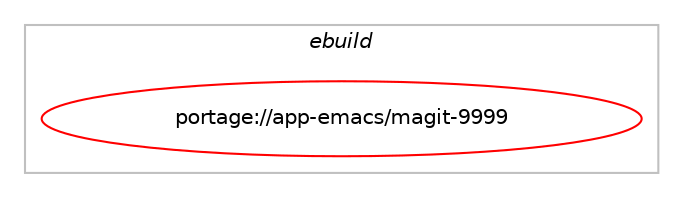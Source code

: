 digraph prolog {

# *************
# Graph options
# *************

newrank=true;
concentrate=true;
compound=true;
graph [rankdir=LR,fontname=Helvetica,fontsize=10,ranksep=1.5];#, ranksep=2.5, nodesep=0.2];
edge  [arrowhead=vee];
node  [fontname=Helvetica,fontsize=10];

# **********
# The ebuild
# **********

subgraph cluster_leftcol {
color=gray;
label=<<i>ebuild</i>>;
id [label="portage://app-emacs/magit-9999", color=red, width=4, href="../app-emacs/magit-9999.svg"];
}

# ****************
# The dependencies
# ****************

subgraph cluster_midcol {
color=gray;
label=<<i>dependencies</i>>;
subgraph cluster_compile {
fillcolor="#eeeeee";
style=filled;
label=<<i>compile</i>>;
}
subgraph cluster_compileandrun {
fillcolor="#eeeeee";
style=filled;
label=<<i>compile and run</i>>;
}
subgraph cluster_run {
fillcolor="#eeeeee";
style=filled;
label=<<i>run</i>>;
# *** BEGIN UNKNOWN DEPENDENCY TYPE (TODO) ***
# id -> equal(package_dependency(portage://app-emacs/magit-9999,run,no,app-editors,emacs,greaterequal,[25.3,,,25.3],any_different_slot,[]))
# *** END UNKNOWN DEPENDENCY TYPE (TODO) ***

# *** BEGIN UNKNOWN DEPENDENCY TYPE (TODO) ***
# id -> equal(package_dependency(portage://app-emacs/magit-9999,run,no,app-emacs,compat,greaterequal,[30.0.0.0,,,30.0.0.0],[],[]))
# *** END UNKNOWN DEPENDENCY TYPE (TODO) ***

# *** BEGIN UNKNOWN DEPENDENCY TYPE (TODO) ***
# id -> equal(package_dependency(portage://app-emacs/magit-9999,run,no,app-emacs,dash,greaterequal,[2.19.1,,,2.19.1],[],[]))
# *** END UNKNOWN DEPENDENCY TYPE (TODO) ***

# *** BEGIN UNKNOWN DEPENDENCY TYPE (TODO) ***
# id -> equal(package_dependency(portage://app-emacs/magit-9999,run,no,app-emacs,transient,greaterequal,[0.7.4,,,0.7.4],[],[]))
# *** END UNKNOWN DEPENDENCY TYPE (TODO) ***

# *** BEGIN UNKNOWN DEPENDENCY TYPE (TODO) ***
# id -> equal(package_dependency(portage://app-emacs/magit-9999,run,no,app-emacs,with-editor,greaterequal,[3.4.1,,,3.4.1],[],[]))
# *** END UNKNOWN DEPENDENCY TYPE (TODO) ***

# *** BEGIN UNKNOWN DEPENDENCY TYPE (TODO) ***
# id -> equal(package_dependency(portage://app-emacs/magit-9999,run,no,dev-vcs,git,greaterequal,[2.44.2,,,2.44.2],[],[]))
# *** END UNKNOWN DEPENDENCY TYPE (TODO) ***

}
}

# **************
# The candidates
# **************

subgraph cluster_choices {
rank=same;
color=gray;
label=<<i>candidates</i>>;

}

}
